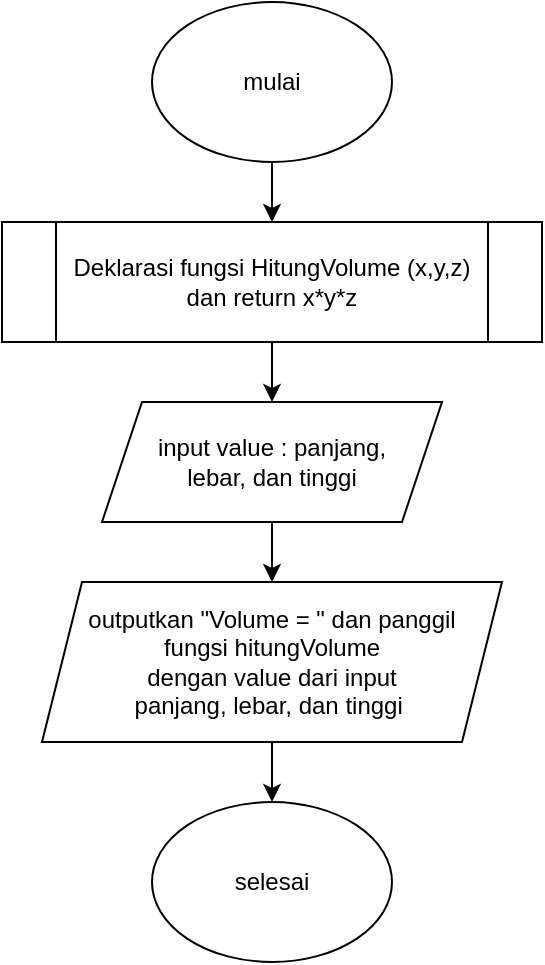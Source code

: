 <mxfile version="15.5.2" type="device"><diagram id="C5RBs43oDa-KdzZeNtuy" name="Page-1"><mxGraphModel dx="1038" dy="547" grid="1" gridSize="10" guides="1" tooltips="1" connect="1" arrows="1" fold="1" page="1" pageScale="1" pageWidth="827" pageHeight="1169" math="0" shadow="0"><root><mxCell id="WIyWlLk6GJQsqaUBKTNV-0"/><mxCell id="WIyWlLk6GJQsqaUBKTNV-1" parent="WIyWlLk6GJQsqaUBKTNV-0"/><mxCell id="D-QxvoUiiYQbmF1JbMJW-2" value="mulai" style="ellipse;whiteSpace=wrap;html=1;" vertex="1" parent="WIyWlLk6GJQsqaUBKTNV-1"><mxGeometry x="340" y="40" width="120" height="80" as="geometry"/></mxCell><mxCell id="D-QxvoUiiYQbmF1JbMJW-3" value="" style="endArrow=classic;html=1;rounded=0;exitX=0.5;exitY=1;exitDx=0;exitDy=0;" edge="1" parent="WIyWlLk6GJQsqaUBKTNV-1" source="D-QxvoUiiYQbmF1JbMJW-2"><mxGeometry width="50" height="50" relative="1" as="geometry"><mxPoint x="390" y="260" as="sourcePoint"/><mxPoint x="400" y="150" as="targetPoint"/></mxGeometry></mxCell><mxCell id="D-QxvoUiiYQbmF1JbMJW-5" value="Deklarasi fungsi HitungVolume (x,y,z)&lt;br&gt;dan return x*y*z" style="shape=process;whiteSpace=wrap;html=1;backgroundOutline=1;" vertex="1" parent="WIyWlLk6GJQsqaUBKTNV-1"><mxGeometry x="265" y="150" width="270" height="60" as="geometry"/></mxCell><mxCell id="D-QxvoUiiYQbmF1JbMJW-6" value="input value : panjang,&lt;br&gt;lebar, dan tinggi" style="shape=parallelogram;perimeter=parallelogramPerimeter;whiteSpace=wrap;html=1;fixedSize=1;" vertex="1" parent="WIyWlLk6GJQsqaUBKTNV-1"><mxGeometry x="315" y="240" width="170" height="60" as="geometry"/></mxCell><mxCell id="D-QxvoUiiYQbmF1JbMJW-7" value="outputkan &quot;Volume = &quot; dan panggil &lt;br&gt;fungsi hitungVolume &lt;br&gt;dengan value dari input&lt;br&gt;panjang, lebar, dan tinggi&amp;nbsp;" style="shape=parallelogram;perimeter=parallelogramPerimeter;whiteSpace=wrap;html=1;fixedSize=1;" vertex="1" parent="WIyWlLk6GJQsqaUBKTNV-1"><mxGeometry x="285" y="330" width="230" height="80" as="geometry"/></mxCell><mxCell id="D-QxvoUiiYQbmF1JbMJW-8" value="" style="endArrow=classic;html=1;rounded=0;exitX=0.5;exitY=1;exitDx=0;exitDy=0;" edge="1" parent="WIyWlLk6GJQsqaUBKTNV-1" source="D-QxvoUiiYQbmF1JbMJW-5"><mxGeometry width="50" height="50" relative="1" as="geometry"><mxPoint x="390" y="230" as="sourcePoint"/><mxPoint x="400" y="240" as="targetPoint"/></mxGeometry></mxCell><mxCell id="D-QxvoUiiYQbmF1JbMJW-9" value="" style="endArrow=classic;html=1;rounded=0;entryX=0.5;entryY=0;entryDx=0;entryDy=0;" edge="1" parent="WIyWlLk6GJQsqaUBKTNV-1" target="D-QxvoUiiYQbmF1JbMJW-7"><mxGeometry width="50" height="50" relative="1" as="geometry"><mxPoint x="400" y="300" as="sourcePoint"/><mxPoint x="440" y="140" as="targetPoint"/></mxGeometry></mxCell><mxCell id="D-QxvoUiiYQbmF1JbMJW-10" value="selesai" style="ellipse;whiteSpace=wrap;html=1;" vertex="1" parent="WIyWlLk6GJQsqaUBKTNV-1"><mxGeometry x="340" y="440" width="120" height="80" as="geometry"/></mxCell><mxCell id="D-QxvoUiiYQbmF1JbMJW-11" value="" style="endArrow=classic;html=1;rounded=0;entryX=0.5;entryY=0;entryDx=0;entryDy=0;exitX=0.5;exitY=1;exitDx=0;exitDy=0;" edge="1" parent="WIyWlLk6GJQsqaUBKTNV-1" source="D-QxvoUiiYQbmF1JbMJW-7" target="D-QxvoUiiYQbmF1JbMJW-10"><mxGeometry width="50" height="50" relative="1" as="geometry"><mxPoint x="390" y="370" as="sourcePoint"/><mxPoint x="440" y="320" as="targetPoint"/></mxGeometry></mxCell></root></mxGraphModel></diagram></mxfile>